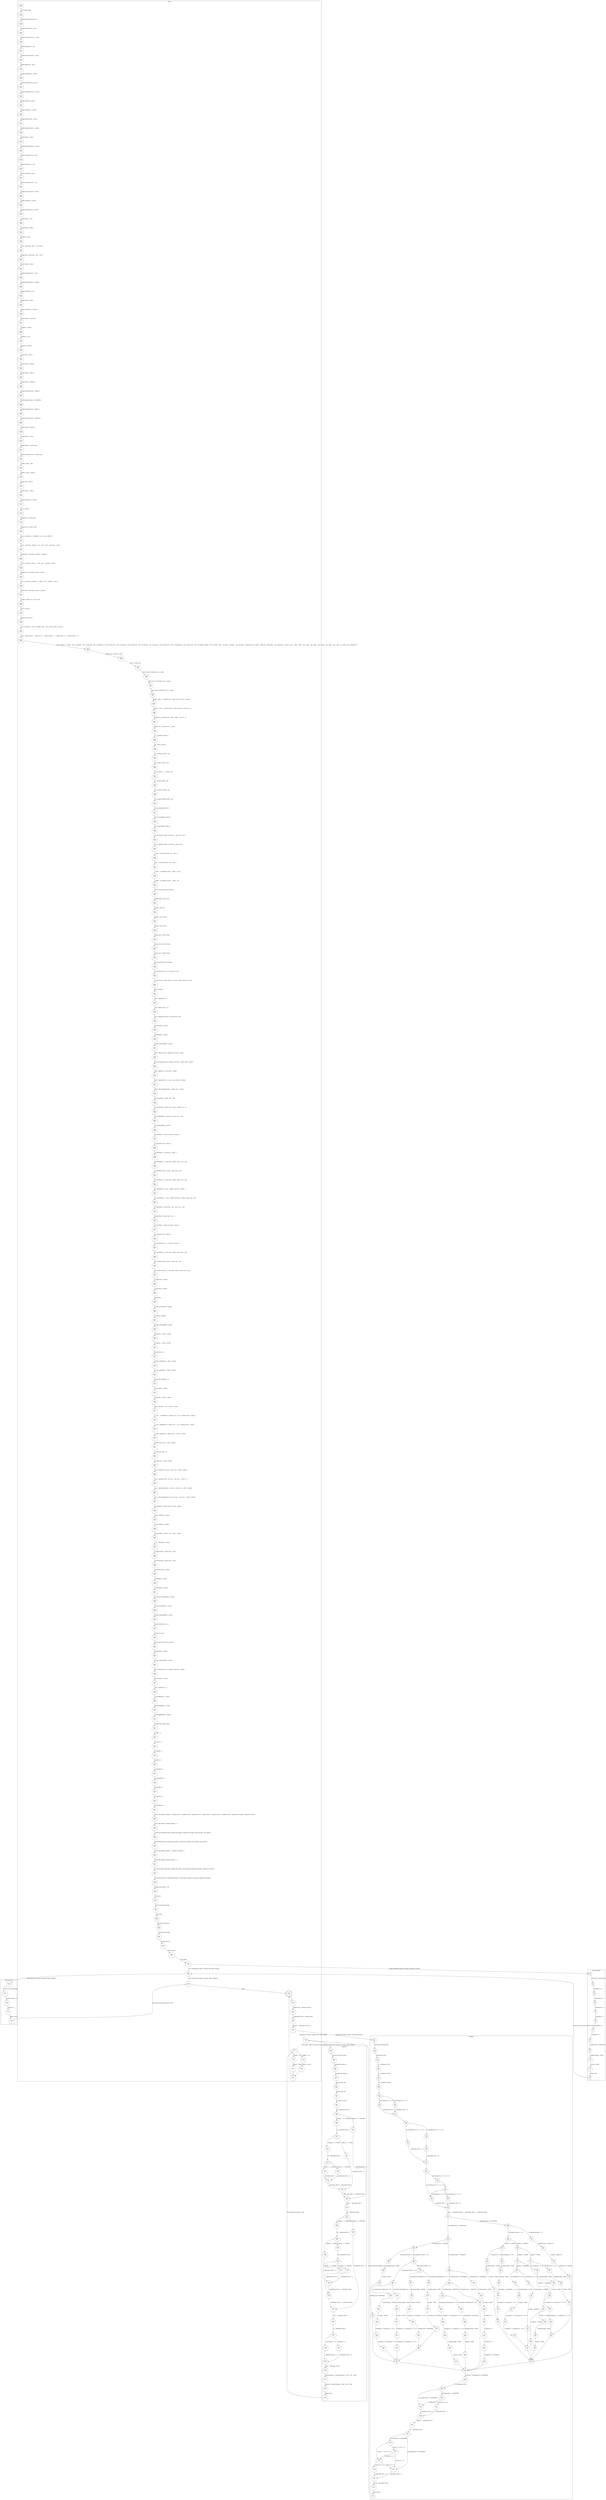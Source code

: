 digraph CFA {
200 [shape="circle" label="N200\n230"]
223 [shape="circle" label="N223\n229"]
224 [shape="circle" label="N224\n228"]
225 [shape="circle" label="N225\n227"]
226 [shape="circle" label="N226\n226"]
227 [shape="circle" label="N227\n225"]
228 [shape="circle" label="N228\n224"]
229 [shape="circle" label="N229\n223"]
230 [shape="circle" label="N230\n222"]
231 [shape="circle" label="N231\n221"]
232 [shape="circle" label="N232\n220"]
233 [shape="circle" label="N233\n219"]
234 [shape="circle" label="N234\n218"]
235 [shape="circle" label="N235\n217"]
236 [shape="circle" label="N236\n216"]
237 [shape="circle" label="N237\n215"]
238 [shape="circle" label="N238\n214"]
239 [shape="circle" label="N239\n213"]
240 [shape="circle" label="N240\n212"]
241 [shape="circle" label="N241\n211"]
242 [shape="circle" label="N242\n210"]
243 [shape="circle" label="N243\n209"]
244 [shape="circle" label="N244\n208"]
245 [shape="circle" label="N245\n207"]
246 [shape="circle" label="N246\n206"]
247 [shape="circle" label="N247\n205"]
248 [shape="circle" label="N248\n204"]
249 [shape="circle" label="N249\n203"]
250 [shape="circle" label="N250\n202"]
251 [shape="circle" label="N251\n201"]
252 [shape="circle" label="N252\n200"]
253 [shape="circle" label="N253\n199"]
254 [shape="circle" label="N254\n198"]
255 [shape="circle" label="N255\n197"]
256 [shape="circle" label="N256\n196"]
257 [shape="circle" label="N257\n195"]
258 [shape="circle" label="N258\n194"]
259 [shape="circle" label="N259\n193"]
260 [shape="circle" label="N260\n192"]
261 [shape="circle" label="N261\n191"]
262 [shape="circle" label="N262\n190"]
263 [shape="circle" label="N263\n189"]
264 [shape="circle" label="N264\n188"]
265 [shape="circle" label="N265\n187"]
266 [shape="circle" label="N266\n186"]
267 [shape="circle" label="N267\n185"]
268 [shape="circle" label="N268\n184"]
269 [shape="circle" label="N269\n183"]
270 [shape="circle" label="N270\n182"]
271 [shape="circle" label="N271\n181"]
272 [shape="circle" label="N272\n180"]
273 [shape="circle" label="N273\n179"]
274 [shape="circle" label="N274\n178"]
275 [shape="circle" label="N275\n177"]
276 [shape="circle" label="N276\n176"]
277 [shape="circle" label="N277\n175"]
278 [shape="circle" label="N278\n174"]
279 [shape="circle" label="N279\n173"]
280 [shape="circle" label="N280\n172"]
281 [shape="circle" label="N281\n171"]
282 [shape="circle" label="N282\n170"]
283 [shape="circle" label="N283\n169"]
284 [shape="circle" label="N284\n168"]
285 [shape="circle" label="N285\n167"]
286 [shape="circle" label="N286\n166"]
287 [shape="circle" label="N287\n165"]
288 [shape="circle" label="N288\n164"]
289 [shape="circle" label="N289\n163"]
290 [shape="circle" label="N290\n162"]
291 [shape="circle" label="N291\n161"]
292 [shape="circle" label="N292\n160"]
293 [shape="circle" label="N293\n159"]
294 [shape="circle" label="N294\n158"]
295 [shape="circle" label="N295\n157"]
296 [shape="circle" label="N296\n156"]
297 [shape="circle" label="N297\n155"]
298 [shape="circle" label="N298\n154"]
299 [shape="circle" label="N299\n153"]
300 [shape="circle" label="N300\n152"]
301 [shape="circle" label="N301\n151"]
302 [shape="circle" label="N302\n150"]
303 [shape="circle" label="N303\n149"]
304 [shape="circle" label="N304\n148"]
305 [shape="circle" label="N305\n147"]
306 [shape="circle" label="N306\n146"]
307 [shape="circle" label="N307\n145"]
308 [shape="circle" label="N308\n144"]
309 [shape="circle" label="N309\n143"]
310 [shape="circle" label="N310\n142"]
311 [shape="circle" label="N311\n141"]
312 [shape="circle" label="N312\n140"]
313 [shape="circle" label="N313\n139"]
314 [shape="circle" label="N314\n138"]
315 [shape="circle" label="N315\n137"]
316 [shape="circle" label="N316\n136"]
317 [shape="circle" label="N317\n135"]
318 [shape="circle" label="N318\n134"]
319 [shape="circle" label="N319\n133"]
320 [shape="circle" label="N320\n132"]
321 [shape="circle" label="N321\n131"]
322 [shape="circle" label="N322\n130"]
323 [shape="circle" label="N323\n129"]
324 [shape="circle" label="N324\n128"]
325 [shape="circle" label="N325\n127"]
326 [shape="circle" label="N326\n126"]
327 [shape="circle" label="N327\n125"]
328 [shape="circle" label="N328\n124"]
329 [shape="circle" label="N329\n123"]
330 [shape="circle" label="N330\n122"]
331 [shape="circle" label="N331\n121"]
332 [shape="circle" label="N332\n120"]
333 [shape="circle" label="N333\n119"]
334 [shape="circle" label="N334\n118"]
335 [shape="circle" label="N335\n117"]
336 [shape="circle" label="N336\n116"]
337 [shape="circle" label="N337\n115"]
338 [shape="circle" label="N338\n114"]
339 [shape="circle" label="N339\n113"]
340 [shape="circle" label="N340\n112"]
341 [shape="circle" label="N341\n111"]
342 [shape="circle" label="N342\n110"]
343 [shape="circle" label="N343\n109"]
344 [shape="circle" label="N344\n108"]
345 [shape="circle" label="N345\n107"]
346 [shape="circle" label="N346\n106"]
347 [shape="circle" label="N347\n105"]
348 [shape="circle" label="N348\n104"]
349 [shape="circle" label="N349\n103"]
350 [shape="circle" label="N350\n102"]
351 [shape="circle" label="N351\n101"]
352 [shape="circle" label="N352\n100"]
353 [shape="circle" label="N353\n99"]
354 [shape="circle" label="N354\n98"]
355 [shape="circle" label="N355\n97"]
356 [shape="circle" label="N356\n96"]
357 [shape="circle" label="N357\n95"]
358 [shape="circle" label="N358\n94"]
359 [shape="circle" label="N359\n93"]
360 [shape="circle" label="N360\n92"]
361 [shape="circle" label="N361\n91"]
362 [shape="circle" label="N362\n90"]
363 [shape="circle" label="N363\n89"]
364 [shape="circle" label="N364\n88"]
365 [shape="circle" label="N365\n87"]
366 [shape="circle" label="N366\n86"]
367 [shape="circle" label="N367\n85"]
368 [shape="circle" label="N368\n84"]
369 [shape="circle" label="N369\n83"]
370 [shape="circle" label="N370\n82"]
371 [shape="circle" label="N371\n81"]
372 [shape="circle" label="N372\n80"]
373 [shape="circle" label="N373\n79"]
374 [shape="circle" label="N374\n78"]
375 [shape="circle" label="N375\n77"]
376 [shape="circle" label="N376\n76"]
377 [shape="circle" label="N377\n75"]
378 [shape="circle" label="N378\n74"]
379 [shape="circle" label="N379\n73"]
380 [shape="circle" label="N380\n72"]
381 [shape="circle" label="N381\n71"]
382 [shape="circle" label="N382\n70"]
383 [shape="circle" label="N383\n69"]
384 [shape="circle" label="N384\n68"]
385 [shape="circle" label="N385\n67"]
386 [shape="circle" label="N386\n66"]
387 [shape="circle" label="N387\n65"]
388 [shape="circle" label="N388\n64"]
389 [shape="circle" label="N389\n63"]
390 [shape="circle" label="N390\n62"]
391 [shape="circle" label="N391\n61"]
392 [shape="circle" label="N392\n60"]
393 [shape="circle" label="N393\n59"]
394 [shape="circle" label="N394\n58"]
395 [shape="circle" label="N395\n57"]
396 [shape="circle" label="N396\n56"]
397 [shape="circle" label="N397\n55"]
398 [shape="circle" label="N398\n54"]
399 [shape="circle" label="N399\n53"]
400 [shape="circle" label="N400\n52"]
401 [shape="circle" label="N401\n51"]
402 [shape="circle" label="N402\n50"]
403 [shape="circle" label="N403\n49"]
404 [shape="circle" label="N404\n48"]
405 [shape="circle" label="N405\n47"]
406 [shape="circle" label="N406\n46"]
407 [shape="circle" label="N407\n45"]
408 [shape="circle" label="N408\n44"]
409 [shape="circle" label="N409\n43"]
410 [shape="circle" label="N410\n42"]
411 [shape="circle" label="N411\n41"]
412 [shape="circle" label="N412\n40"]
413 [shape="circle" label="N413\n39"]
414 [shape="circle" label="N414\n38"]
415 [shape="circle" label="N415\n37"]
416 [shape="circle" label="N416\n36"]
417 [shape="circle" label="N417\n35"]
418 [shape="circle" label="N418\n34"]
419 [shape="circle" label="N419\n33"]
420 [shape="circle" label="N420\n32"]
421 [shape="circle" label="N421\n31"]
422 [shape="circle" label="N422\n30"]
423 [shape="circle" label="N423\n29"]
424 [shape="circle" label="N424\n28"]
425 [shape="circle" label="N425\n27"]
426 [shape="circle" label="N426\n26"]
427 [shape="circle" label="N427\n25"]
428 [shape="circle" label="N428\n24"]
429 [shape="circle" label="N429\n23"]
430 [shape="circle" label="N430\n22"]
431 [shape="circle" label="N431\n21"]
201 [shape="circle" label="N201\n20"]
202 [shape="circle" label="N202\n19"]
203 [shape="circle" label="N203\n18"]
204 [shape="circle" label="N204\n17"]
205 [shape="circle" label="N205\n16"]
206 [shape="circle" label="N206\n15"]
207 [shape="circle" label="N207\n14"]
1 [shape="circle" label="N1\n11"]
2 [shape="circle" label="N2\n10"]
3 [shape="circle" label="N3\n9"]
4 [shape="circle" label="N4\n8"]
5 [shape="circle" label="N5\n7"]
6 [shape="circle" label="N6\n6"]
7 [shape="circle" label="N7\n5"]
8 [shape="circle" label="N8\n4"]
9 [shape="circle" label="N9\n3"]
10 [shape="circle" label="N10\n2"]
11 [shape="circle" label="N11\n1"]
0 [shape="circle" label="N0\n0"]
208 [shape="circle" label="N208\n13"]
154 [shape="circle" label="N154\n4"]
155 [shape="circle" label="N155\n3"]
156 [shape="circle" label="N156\n2"]
157 [shape="circle" label="N157\n1"]
153 [shape="circle" label="N153\n0"]
209 [shape="circle" label="N209\n12"]
210 [shape="doublecircle" label="N210\n11"]
211 [shape="circle" label="N211\n10"]
213 [shape="circle" label="N213\n9"]
214 [shape="circle" label="N214\n8"]
215 [shape="circle" label="N215\n7"]
13 [shape="circle" label="N13\n132"]
14 [shape="circle" label="N14\n131"]
15 [shape="circle" label="N15\n130"]
16 [shape="circle" label="N16\n129"]
17 [shape="circle" label="N17\n128"]
18 [shape="circle" label="N18\n127"]
19 [shape="diamond" label="N19\n126"]
20 [shape="circle" label="N20\n125"]
22 [shape="circle" label="N22\n123"]
26 [shape="diamond" label="N26\n122"]
24 [shape="circle" label="N24\n121"]
27 [shape="circle" label="N27\n118"]
32 [shape="diamond" label="N32\n117"]
29 [shape="circle" label="N29\n114"]
33 [shape="circle" label="N33\n112"]
34 [shape="diamond" label="N34\n111"]
37 [shape="diamond" label="N37\n110"]
86 [shape="diamond" label="N86\n109"]
119 [shape="diamond" label="N119\n108"]
126 [shape="circle" label="N126\n107"]
35 [shape="circle" label="N35\n16"]
138 [shape="circle" label="N138\n15"]
139 [shape="diamond" label="N139\n14"]
142 [shape="circle" label="N142\n12"]
143 [shape="circle" label="N143\n10"]
144 [shape="circle" label="N144\n9"]
145 [shape="diamond" label="N145\n8"]
147 [shape="circle" label="N147\n3"]
151 [shape="circle" label="N151\n2"]
152 [shape="circle" label="N152\n1"]
12 [shape="circle" label="N12\n0"]
216 [shape="circle" label="N216\n6"]
159 [shape="circle" label="N159\n40"]
160 [shape="circle" label="N160\n39"]
161 [shape="circle" label="N161\n38"]
162 [shape="circle" label="N162\n37"]
163 [shape="circle" label="N163\n36"]
164 [shape="circle" label="N164\n35"]
165 [shape="circle" label="N165\n34"]
166 [shape="diamond" label="N166\n33"]
168 [shape="circle" label="N168\n32"]
170 [shape="diamond" label="N170\n31"]
172 [shape="circle" label="N172\n30"]
174 [shape="diamond" label="N174\n29"]
176 [shape="circle" label="N176\n28"]
177 [shape="circle" label="N177\n26"]
173 [shape="circle" label="N173\n24"]
169 [shape="circle" label="N169\n22"]
178 [shape="circle" label="N178\n21"]
179 [shape="diamond" label="N179\n20"]
181 [shape="circle" label="N181\n19"]
183 [shape="diamond" label="N183\n18"]
185 [shape="circle" label="N185\n17"]
187 [shape="diamond" label="N187\n16"]
189 [shape="circle" label="N189\n15"]
190 [shape="circle" label="N190\n13"]
186 [shape="circle" label="N186\n11"]
182 [shape="circle" label="N182\n9"]
191 [shape="circle" label="N191\n8"]
192 [shape="diamond" label="N192\n7"]
194 [shape="circle" label="N194\n6"]
195 [shape="circle" label="N195\n4"]
196 [shape="circle" label="N196\n3"]
197 [shape="circle" label="N197\n2"]
198 [shape="circle" label="N198\n1"]
158 [shape="circle" label="N158\n0"]
217 [shape="diamond" label="N217\n5"]
219 [shape="circle" label="N219\n4"]
221 [shape="circle" label="N221\n3"]
218 [shape="circle" label="N218\n0"]
220 [shape="circle" label="N220\n2"]
222 [shape="circle" label="N222\n1"]
193 [shape="circle" label="N193\n5"]
188 [shape="circle" label="N188\n14"]
184 [shape="circle" label="N184\n12"]
180 [shape="circle" label="N180\n10"]
175 [shape="circle" label="N175\n27"]
171 [shape="circle" label="N171\n25"]
167 [shape="circle" label="N167\n23"]
146 [shape="diamond" label="N146\n7"]
149 [shape="diamond" label="N149\n5"]
148 [shape="circle" label="N148\n4"]
150 [shape="diamond" label="N150\n6"]
140 [shape="diamond" label="N140\n13"]
141 [shape="circle" label="N141\n11"]
127 [shape="diamond" label="N127\n106"]
130 [shape="circle" label="N130\n105"]
135 [shape="circle" label="N135\n104"]
136 [shape="circle" label="N136\n103"]
137 [shape="circle" label="N137\n102"]
129 [shape="circle" label="N129\n101"]
131 [shape="circle" label="N131\n100"]
132 [shape="circle" label="N132\n99"]
133 [shape="circle" label="N133\n98"]
134 [shape="circle" label="N134\n97"]
118 [shape="circle" label="N118\n96"]
120 [shape="circle" label="N120\n95"]
121 [shape="circle" label="N121\n94"]
122 [shape="circle" label="N122\n93"]
123 [shape="circle" label="N123\n92"]
124 [shape="circle" label="N124\n91"]
125 [shape="circle" label="N125\n90"]
85 [shape="diamond" label="N85\n89"]
89 [shape="diamond" label="N89\n88"]
95 [shape="diamond" label="N95\n87"]
108 [shape="circle" label="N108\n86"]
113 [shape="circle" label="N113\n85"]
114 [shape="circle" label="N114\n84"]
115 [shape="circle" label="N115\n83"]
116 [shape="circle" label="N116\n82"]
87 [shape="circle" label="N87\n61"]
107 [shape="circle" label="N107\n81"]
109 [shape="circle" label="N109\n80"]
110 [shape="circle" label="N110\n79"]
111 [shape="circle" label="N111\n78"]
112 [shape="circle" label="N112\n77"]
94 [shape="diamond" label="N94\n76"]
98 [shape="circle" label="N98\n75"]
103 [shape="circle" label="N103\n74"]
104 [shape="circle" label="N104\n73"]
105 [shape="circle" label="N105\n72"]
96 [shape="circle" label="N96\n66"]
97 [shape="circle" label="N97\n71"]
99 [shape="circle" label="N99\n70"]
100 [shape="circle" label="N100\n69"]
101 [shape="circle" label="N101\n68"]
102 [shape="circle" label="N102\n67"]
88 [shape="circle" label="N88\n65"]
90 [shape="circle" label="N90\n64"]
91 [shape="circle" label="N91\n63"]
92 [shape="circle" label="N92\n62"]
36 [shape="diamond" label="N36\n60"]
40 [shape="diamond" label="N40\n59"]
46 [shape="diamond" label="N46\n58"]
58 [shape="diamond" label="N58\n57"]
70 [shape="diamond" label="N70\n56"]
80 [shape="circle" label="N80\n55"]
38 [shape="circle" label="N38\n17"]
81 [shape="circle" label="N81\n54"]
82 [shape="circle" label="N82\n53"]
83 [shape="circle" label="N83\n52"]
69 [shape="diamond" label="N69\n51"]
73 [shape="circle" label="N73\n50"]
76 [shape="circle" label="N76\n49"]
77 [shape="circle" label="N77\n48"]
78 [shape="circle" label="N78\n47"]
79 [shape="circle" label="N79\n46"]
71 [shape="circle" label="N71\n42"]
72 [shape="circle" label="N72\n45"]
74 [shape="circle" label="N74\n44"]
75 [shape="circle" label="N75\n43"]
57 [shape="diamond" label="N57\n41"]
61 [shape="circle" label="N61\n40"]
64 [shape="circle" label="N64\n39"]
65 [shape="circle" label="N65\n38"]
66 [shape="circle" label="N66\n37"]
67 [shape="circle" label="N67\n36"]
59 [shape="circle" label="N59\n32"]
60 [shape="circle" label="N60\n35"]
62 [shape="circle" label="N62\n34"]
63 [shape="circle" label="N63\n33"]
45 [shape="diamond" label="N45\n31"]
49 [shape="circle" label="N49\n30"]
52 [shape="circle" label="N52\n29"]
53 [shape="circle" label="N53\n28"]
54 [shape="circle" label="N54\n27"]
55 [shape="circle" label="N55\n26"]
47 [shape="circle" label="N47\n22"]
48 [shape="circle" label="N48\n25"]
50 [shape="circle" label="N50\n24"]
51 [shape="circle" label="N51\n23"]
39 [shape="circle" label="N39\n21"]
41 [shape="circle" label="N41\n20"]
42 [shape="circle" label="N42\n19"]
43 [shape="circle" label="N43\n18"]
31 [shape="circle" label="N31\n116"]
28 [shape="diamond" label="N28\n115"]
30 [shape="circle" label="N30\n113"]
23 [shape="circle" label="N23\n120"]
25 [shape="circle" label="N25\n119"]
21 [shape="circle" label="N21\n124"]
node [shape="circle"]
subgraph cluster_initial_monitor {
label="initial_monitor()"
154 -> 155 [label="Function start dummy edge"]
155 -> 156 [label="smonitor.balance = 0;"]
156 -> 157 [label="*balance = 0;"]
157 -> 153 [label="default return"]}
subgraph cluster_initial_vending {
label="initial_vending()"
1 -> 2 [label="Function start dummy edge"]
2 -> 3 [label="svending.t5 = 0;"]
3 -> 4 [label="svending.t10 = 0;"]
4 -> 5 [label="svending.t25 = 0;"]
5 -> 6 [label="svending.l5 = 0;"]
6 -> 7 [label="svending.l10 = 0;"]
7 -> 8 [label="svending.l25 = 0;"]
8 -> 9 [label="svending.state = ACCEPTING;"]
9 -> 10 [label="svending.change = NONE;"]
10 -> 11 [label="*change = NONE;"]
11 -> 0 [label="default return"]}
subgraph cluster_main {
label="main()"
200 -> 223 [label="INIT GLOBAL VARS"]
223 -> 224 [label="typedef unsigned long int size_t;"]
224 -> 225 [label="typedef unsigned char __u_char;"]
225 -> 226 [label="typedef unsigned short int __u_short;"]
226 -> 227 [label="typedef unsigned int __u_int;"]
227 -> 228 [label="typedef unsigned long int __u_long;"]
228 -> 229 [label="typedef signed char __int8_t;"]
229 -> 230 [label="typedef unsigned char __uint8_t;"]
230 -> 231 [label="typedef signed short int __int16_t;"]
231 -> 232 [label="typedef unsigned short int __uint16_t;"]
232 -> 233 [label="typedef signed int __int32_t;"]
233 -> 234 [label="typedef unsigned int __uint32_t;"]
234 -> 235 [label="typedef signed long int __int64_t;"]
235 -> 236 [label="typedef unsigned long int __uint64_t;"]
236 -> 237 [label="typedef long int __quad_t;"]
237 -> 238 [label="typedef unsigned long int __u_quad_t;"]
238 -> 239 [label="typedef unsigned long int __dev_t;"]
239 -> 240 [label="typedef unsigned int __uid_t;"]
240 -> 241 [label="typedef unsigned int __gid_t;"]
241 -> 242 [label="typedef unsigned long int __ino_t;"]
242 -> 243 [label="typedef unsigned long int __ino64_t;"]
243 -> 244 [label="typedef unsigned int __mode_t;"]
244 -> 245 [label="typedef unsigned long int __nlink_t;"]
245 -> 246 [label="typedef long int __off_t;"]
246 -> 247 [label="typedef long int __off64_t;"]
247 -> 248 [label="typedef int __pid_t;"]
248 -> 249 [label="struct __anon_type___fsid_t {   int __val[2]; } ;"]
249 -> 250 [label="typedef struct __anon_type___fsid_t __fsid_t;"]
250 -> 251 [label="typedef long int __clock_t;"]
251 -> 252 [label="typedef unsigned long int __rlim_t;"]
252 -> 253 [label="typedef unsigned long int __rlim64_t;"]
253 -> 254 [label="typedef unsigned int __id_t;"]
254 -> 255 [label="typedef long int __time_t;"]
255 -> 256 [label="typedef unsigned int __useconds_t;"]
256 -> 257 [label="typedef long int __suseconds_t;"]
257 -> 258 [label="typedef int __daddr_t;"]
258 -> 259 [label="typedef int __key_t;"]
259 -> 260 [label="typedef int __clockid_t;"]
260 -> 261 [label="typedef void *__timer_t;"]
261 -> 262 [label="typedef long int __blksize_t;"]
262 -> 263 [label="typedef long int __blkcnt_t;"]
263 -> 264 [label="typedef long int __blkcnt64_t;"]
264 -> 265 [label="typedef unsigned long int __fsblkcnt_t;"]
265 -> 266 [label="typedef unsigned long int __fsblkcnt64_t;"]
266 -> 267 [label="typedef unsigned long int __fsfilcnt_t;"]
267 -> 268 [label="typedef unsigned long int __fsfilcnt64_t;"]
268 -> 269 [label="typedef long int __fsword_t;"]
269 -> 270 [label="typedef long int __ssize_t;"]
270 -> 271 [label="typedef long int __syscall_slong_t;"]
271 -> 272 [label="typedef unsigned long int __syscall_ulong_t;"]
272 -> 273 [label="typedef __off64_t __loff_t;"]
273 -> 274 [label="typedef __quad_t *__qaddr_t;"]
274 -> 275 [label="typedef char *__caddr_t;"]
275 -> 276 [label="typedef long int __intptr_t;"]
276 -> 277 [label="typedef unsigned int __socklen_t;"]
277 -> 278 [label="struct _IO_FILE ;"]
278 -> 279 [label="typedef struct _IO_FILE FILE;"]
279 -> 280 [label="typedef struct _IO_FILE __FILE;"]
280 -> 281 [label="union __anon_type_0 {   unsigned int __wch;   char __wchb[4]; } ;"]
281 -> 282 [label="struct __anon_type___mbstate_t {   int __count;   union __anon_type_0 __value; } ;"]
282 -> 283 [label="typedef struct __anon_type___mbstate_t __mbstate_t;"]
283 -> 284 [label="struct __anon_type__G_fpos_t {   __off_t __pos;   __mbstate_t __state; } ;"]
284 -> 285 [label="typedef struct __anon_type__G_fpos_t _G_fpos_t;"]
285 -> 286 [label="struct __anon_type__G_fpos64_t {   __off64_t __pos;   __mbstate_t __state; } ;"]
286 -> 287 [label="typedef struct __anon_type__G_fpos_t _G_fpos64_t;"]
287 -> 288 [label="typedef __builtin_va_list __gnuc_va_list;"]
288 -> 289 [label="struct _IO_jump_t ;"]
289 -> 290 [label="typedef void _IO_lock_t;"]
290 -> 291 [label="struct _IO_marker {   struct _IO_marker *_next;   struct _IO_FILE *_sbuf;   int _pos; } ;"]
291 -> 292 [label="enum __codecvt_result {   __codecvt_ok = 0,   __codecvt_partial = 1,   __codecvt_error = 2,   __codecvt_noconv = 3 } ;"]
292 -> 293 [label="struct _IO_FILE {   int _flags;   char *_IO_read_ptr;   char *_IO_read_end;   char *_IO_read_base;   char *_IO_write_base;   char *_IO_write_ptr;   char *_IO_write_end;   char *_IO_buf_base;   char *_IO_buf_end;   char *_IO_save_base;   char *_IO_backup_base;   char *_IO_save_end;   struct _IO_marker *_markers;   struct _IO_FILE *_chain;   int _fileno;   int _flags2;   __off_t _old_offset;   unsigned short _cur_column;   signed char _vtable_offset;   char _shortbuf[1];   _IO_lock_t *_lock;   __off64_t _offset;   void *__pad1;   void *__pad2;   void *__pad3;   void *__pad4;   size_t __pad5;   int _mode;   char _unused2[40]; } ;"]
293 -> 294 [label="typedef struct _IO_FILE _IO_FILE;"]
294 -> 295 [label="struct _IO_FILE_plus ;"]
295 -> 296 [label="extern struct _IO_FILE_plus _IO_2_1_stdin_;"]
296 -> 297 [label="extern struct _IO_FILE_plus _IO_2_1_stdout_;"]
297 -> 298 [label="extern struct _IO_FILE_plus _IO_2_1_stderr_;"]
298 -> 299 [label="typedef __ssize_t  __io_read_fn(void *__cookie, char *__buf, size_t __nbytes);"]
299 -> 300 [label="typedef __ssize_t  __io_write_fn(void *__cookie, const char *__buf, size_t __n);"]
300 -> 301 [label="typedef int __io_seek_fn(void *__cookie, __off64_t *__pos, int __w);"]
301 -> 302 [label="typedef int __io_close_fn(void *__cookie);"]
302 -> 303 [label="int __underflow(_IO_FILE *);"]
303 -> 304 [label="int __uflow(_IO_FILE *);"]
304 -> 305 [label="int __overflow(_IO_FILE *, int);"]
305 -> 306 [label="int _IO_getc(_IO_FILE *__fp);"]
306 -> 307 [label="int _IO_putc(int __c, _IO_FILE *__fp);"]
307 -> 308 [label="int _IO_feof(_IO_FILE *__fp);"]
308 -> 309 [label="int _IO_ferror(_IO_FILE *__fp);"]
309 -> 310 [label="int _IO_peekc_locked(_IO_FILE *__fp);"]
310 -> 311 [label="void _IO_flockfile(_IO_FILE *);"]
311 -> 312 [label="void _IO_funlockfile(_IO_FILE *);"]
312 -> 313 [label="int _IO_ftrylockfile(_IO_FILE *);"]
313 -> 314 [label="int _IO_vfscanf(_IO_FILE *, const char *, __gnuc_va_list , int *);"]
314 -> 315 [label="int _IO_vfprintf(_IO_FILE *, const char *, __gnuc_va_list );"]
315 -> 316 [label="__ssize_t  _IO_padn(_IO_FILE *, int, __ssize_t );"]
316 -> 317 [label="size_t  _IO_sgetn(_IO_FILE *, void *, size_t );"]
317 -> 318 [label="__off64_t  _IO_seekoff(_IO_FILE *, __off64_t , int, int);"]
318 -> 319 [label="__off64_t  _IO_seekpos(_IO_FILE *, __off64_t , int);"]
319 -> 320 [label="void _IO_free_backup_area(_IO_FILE *);"]
320 -> 321 [label="typedef __gnuc_va_list va_list;"]
321 -> 322 [label="typedef __off_t off_t;"]
322 -> 323 [label="typedef __ssize_t ssize_t;"]
323 -> 324 [label="typedef _G_fpos_t fpos_t;"]
324 -> 325 [label="extern struct _IO_FILE *stdin;"]
325 -> 326 [label="extern struct _IO_FILE *stdout;"]
326 -> 327 [label="extern struct _IO_FILE *stderr;"]
327 -> 328 [label="int remove(const char *__filename);"]
328 -> 329 [label="int rename(const char *__old, const char *__new);"]
329 -> 330 [label="int renameat(int __oldfd, const char *__old, int __newfd, const char *__new);"]
330 -> 331 [label="FILE * tmpfile();"]
331 -> 332 [label="char * tmpnam(char *__s);"]
332 -> 333 [label="char * tmpnam_r(char *__s);"]
333 -> 334 [label="char * tempnam(const char *__dir, const char *__pfx);"]
334 -> 335 [label="int fclose(FILE *__stream);"]
335 -> 336 [label="int fflush(FILE *__stream);"]
336 -> 337 [label="int fflush_unlocked(FILE *__stream);"]
337 -> 338 [label="FILE * fopen(const char *__filename, const char *__modes);"]
338 -> 339 [label="FILE * freopen(const char *__filename, const char *__modes, FILE *__stream);"]
339 -> 340 [label="FILE * fdopen(int __fd, const char *__modes);"]
340 -> 341 [label="FILE * fmemopen(void *__s, size_t __len, const char *__modes);"]
341 -> 342 [label="FILE * open_memstream(char **__bufloc, size_t *__sizeloc);"]
342 -> 343 [label="void setbuf(FILE *__stream, char *__buf);"]
343 -> 344 [label="int setvbuf(FILE *__stream, char *__buf, int __modes, size_t __n);"]
344 -> 345 [label="void setbuffer(FILE *__stream, char *__buf, size_t __size);"]
345 -> 346 [label="void setlinebuf(FILE *__stream);"]
346 -> 347 [label="int fprintf(FILE *__stream, const char *__format, ...);"]
347 -> 348 [label="int printf(const char *__format, ...);"]
348 -> 349 [label="int sprintf(char *__s, const char *__format, ...);"]
349 -> 350 [label="int vfprintf(FILE *__s, const char *__format, __gnuc_va_list __arg);"]
350 -> 351 [label="int vprintf(const char *__format, __gnuc_va_list __arg);"]
351 -> 352 [label="int vsprintf(char *__s, const char *__format, __gnuc_va_list __arg);"]
352 -> 353 [label="int snprintf(char *__s, size_t __maxlen, const char *__format, ...);"]
353 -> 354 [label="int vsnprintf(char *__s, size_t __maxlen, const char *__format, __gnuc_va_list __arg);"]
354 -> 355 [label="int vdprintf(int __fd, const char *__fmt, __gnuc_va_list __arg);"]
355 -> 356 [label="int dprintf(int __fd, const char *__fmt, ...);"]
356 -> 357 [label="int fscanf(FILE *__stream, const char *__format, ...);"]
357 -> 358 [label="int scanf(const char *__format, ...);"]
358 -> 359 [label="int sscanf(const char *__s, const char *__format, ...);"]
359 -> 360 [label="int vfscanf(FILE *__s, const char *__format, __gnuc_va_list __arg);"]
360 -> 361 [label="int vscanf(const char *__format, __gnuc_va_list __arg);"]
361 -> 362 [label="int vsscanf(const char *__s, const char *__format, __gnuc_va_list __arg);"]
362 -> 363 [label="int fgetc(FILE *__stream);"]
363 -> 364 [label="int getc(FILE *__stream);"]
364 -> 365 [label="int getchar();"]
365 -> 366 [label="int getc_unlocked(FILE *__stream);"]
366 -> 367 [label="int getchar_unlocked();"]
367 -> 368 [label="int fgetc_unlocked(FILE *__stream);"]
368 -> 369 [label="int fputc(int __c, FILE *__stream);"]
369 -> 370 [label="int putc(int __c, FILE *__stream);"]
370 -> 371 [label="int putchar(int __c);"]
371 -> 372 [label="int fputc_unlocked(int __c, FILE *__stream);"]
372 -> 373 [label="int putc_unlocked(int __c, FILE *__stream);"]
373 -> 374 [label="int putchar_unlocked(int __c);"]
374 -> 375 [label="int getw(FILE *__stream);"]
375 -> 376 [label="int putw(int __w, FILE *__stream);"]
376 -> 377 [label="char * fgets(char *__s, int __n, FILE *__stream);"]
377 -> 378 [label="__ssize_t  __getdelim(char **__lineptr, size_t *__n, int __delimiter, FILE *__stream);"]
378 -> 379 [label="__ssize_t  getdelim(char **__lineptr, size_t *__n, int __delimiter, FILE *__stream);"]
379 -> 380 [label="__ssize_t  getline(char **__lineptr, size_t *__n, FILE *__stream);"]
380 -> 381 [label="int fputs(const char *__s, FILE *__stream);"]
381 -> 382 [label="int puts(const char *__s);"]
382 -> 383 [label="int ungetc(int __c, FILE *__stream);"]
383 -> 384 [label="size_t  fread(void *__ptr, size_t __size, size_t __n, FILE *__stream);"]
384 -> 385 [label="size_t  fwrite(const void *__ptr, size_t __size, size_t __n, FILE *__s);"]
385 -> 386 [label="size_t  fread_unlocked(void *__ptr, size_t __size, size_t __n, FILE *__stream);"]
386 -> 387 [label="size_t  fwrite_unlocked(const void *__ptr, size_t __size, size_t __n, FILE *__stream);"]
387 -> 388 [label="int fseek(FILE *__stream, long int __off, int __whence);"]
388 -> 389 [label="long int ftell(FILE *__stream);"]
389 -> 390 [label="void rewind(FILE *__stream);"]
390 -> 391 [label="int fseeko(FILE *__stream, __off_t __off, int __whence);"]
391 -> 392 [label="__off_t  ftello(FILE *__stream);"]
392 -> 393 [label="int fgetpos(FILE *__stream, fpos_t *__pos);"]
393 -> 394 [label="int fsetpos(FILE *__stream, fpos_t *__pos);"]
394 -> 395 [label="void clearerr(FILE *__stream);"]
395 -> 396 [label="int feof(FILE *__stream);"]
396 -> 397 [label="int ferror(FILE *__stream);"]
397 -> 398 [label="void clearerr_unlocked(FILE *__stream);"]
398 -> 399 [label="int feof_unlocked(FILE *__stream);"]
399 -> 400 [label="int ferror_unlocked(FILE *__stream);"]
400 -> 401 [label="void perror(const char *__s);"]
401 -> 402 [label="extern int sys_nerr;"]
402 -> 403 [label="extern const const char *sys_errlist[];"]
403 -> 404 [label="int fileno(FILE *__stream);"]
404 -> 405 [label="int fileno_unlocked(FILE *__stream);"]
405 -> 406 [label="FILE * popen(const char *__command, const char *__modes);"]
406 -> 407 [label="int pclose(FILE *__stream);"]
407 -> 408 [label="char * ctermid(char *__s);"]
408 -> 409 [label="void flockfile(FILE *__stream);"]
409 -> 410 [label="int ftrylockfile(FILE *__stream);"]
410 -> 411 [label="void funlockfile(FILE *__stream);"]
411 -> 412 [label="unsigned char nondet_uchar();"]
412 -> 413 [label="int BITS = 4;"]
413 -> 414 [label="int NONE = 0;"]
414 -> 415 [label="int NICKEL = 1;"]
415 -> 416 [label="int DIME = 2;"]
416 -> 417 [label="int QUARTER = 3;"]
417 -> 418 [label="int ACCEPTING = 0;"]
418 -> 419 [label="int CHANGE = 1;"]
419 -> 420 [label="int REFUND = 2;"]
420 -> 421 [label="int BEVERAGE = 3;"]
421 -> 422 [label="struct state_elements_vending {   unsigned char t5;   unsigned char t10;   unsigned char t25;   unsigned char l5;   unsigned char l10;   unsigned char l25;   unsigned char change;   unsigned char state; } ;"]
422 -> 423 [label="struct state_elements_vending svending = {  };"]
423 -> 424 [label="void initial_vending(_Bool clock, unsigned char deposit, unsigned char *change, _Bool *beverage, _Bool *enable);"]
424 -> 425 [label="void vending(_Bool clock, unsigned char deposit, unsigned char *change, _Bool *beverage, _Bool *enable);"]
425 -> 426 [label="struct state_elements_monitor {   unsigned char balance; } ;"]
426 -> 427 [label="struct state_elements_monitor smonitor = {  };"]
427 -> 428 [label="void initial_monitor(_Bool clock, unsigned char deposit, _Bool beverage, unsigned char change, unsigned char *balance);"]
428 -> 429 [label="void monitor(_Bool clock, unsigned char deposit, _Bool beverage, unsigned char change, unsigned char *balance);"]
429 -> 430 [label="unsigned char deposit = '\x0';"]
430 -> 431 [label="void main();"]
431 -> 201 [label="Function start dummy edge"]
201 -> 202 [label="_Bool clock;"]
202 -> 203 [label="unsigned char balance;"]
203 -> 204 [label="unsigned char change;"]
204 -> 205 [label="unsigned char nd;"]
205 -> 206 [label="_Bool beverage;"]
206 -> 207 [label="_Bool enable;"]
207 -> 208 [label="initial_vending(clock, deposit, &change, &beverage, &enable);" style="dotted" arrowhead="empty"]
208 -> 209 [label="initial_monitor(clock, deposit, beverage, change, &balance);" style="dotted" arrowhead="empty"]
209 -> 210 [label="while"]
210 -> 211 [label=""]
211 -> 213 [label="unsigned char __CPAchecker_TMP_0;"]
213 -> 214 [label="__CPAchecker_TMP_0 = nondet_uchar();"]
214 -> 215 [label="deposit = __CPAchecker_TMP_0 & 3;"]
215 -> 216 [label="vending(clock, deposit, &change, &beverage, &enable);" style="dotted" arrowhead="empty"]
216 -> 217 [label="monitor(clock, deposit, beverage, change, &balance);" style="dotted" arrowhead="empty"]
217 -> 220 [label="[enable == 0]"]
217 -> 219 [label="[!(enable == 0)]"]
219 -> 221 [label="deposit = nd & 3;"]
221 -> 218 [label=""]
218 -> 210 [label=""]
220 -> 222 [label="deposit = NONE;"]
222 -> 218 [label=""]}
subgraph cluster_monitor {
label="monitor()"
159 -> 160 [label="Function start dummy edge"]
160 -> 161 [label="unsigned char deposit__1;"]
161 -> 162 [label="unsigned char change__1;"]
162 -> 163 [label="unsigned char valD;"]
163 -> 164 [label="unsigned char valC;"]
164 -> 165 [label="unsigned char valB;"]
165 -> 166 [label="int __CPAchecker_TMP_0;"]
166 -> 167 [label="[deposit__1 == QUARTER]"]
166 -> 168 [label="[!(deposit__1 == QUARTER)]"]
168 -> 170 [label="int __CPAchecker_TMP_1;"]
170 -> 171 [label="[deposit__1 == DIME]"]
170 -> 172 [label="[!(deposit__1 == DIME)]"]
172 -> 174 [label="int __CPAchecker_TMP_2;"]
174 -> 175 [label="[deposit__1 == NICKEL]"]
174 -> 176 [label="[!(deposit__1 == NICKEL)]"]
176 -> 177 [label="__CPAchecker_TMP_2 = 0;"]
177 -> 173 [label="__CPAchecker_TMP_1 = __CPAchecker_TMP_2;"]
173 -> 169 [label="__CPAchecker_TMP_0 = __CPAchecker_TMP_1;"]
169 -> 178 [label="valD = __CPAchecker_TMP_0;"]
178 -> 179 [label="int __CPAchecker_TMP_3;"]
179 -> 180 [label="[change__1 == QUARTER]"]
179 -> 181 [label="[!(change__1 == QUARTER)]"]
181 -> 183 [label="int __CPAchecker_TMP_4;"]
183 -> 184 [label="[change__1 == DIME]"]
183 -> 185 [label="[!(change__1 == DIME)]"]
185 -> 187 [label="int __CPAchecker_TMP_5;"]
187 -> 188 [label="[change__1 == NICKEL]"]
187 -> 189 [label="[!(change__1 == NICKEL)]"]
189 -> 190 [label="__CPAchecker_TMP_5 = 0;"]
190 -> 186 [label="__CPAchecker_TMP_4 = __CPAchecker_TMP_5;"]
186 -> 182 [label="__CPAchecker_TMP_3 = __CPAchecker_TMP_4;"]
182 -> 191 [label="valC = __CPAchecker_TMP_3;"]
191 -> 192 [label="int __CPAchecker_TMP_6;"]
192 -> 193 [label="[beverage == 1]"]
192 -> 194 [label="[!(beverage == 1)]"]
194 -> 195 [label="__CPAchecker_TMP_6 = 0;"]
195 -> 196 [label="valB = __CPAchecker_TMP_6;"]
196 -> 197 [label="smonitor.balance = ((smonitor.balance) + valD) - (valC + valB);"]
197 -> 198 [label="*balance = ((smonitor.balance) + valD) - (valC + valB);"]
198 -> 158 [label="default return"]
193 -> 195 [label="__CPAchecker_TMP_6 = 5;"]
188 -> 190 [label="__CPAchecker_TMP_5 = 1;"]
184 -> 186 [label="__CPAchecker_TMP_4 = 2;"]
180 -> 182 [label="__CPAchecker_TMP_3 = 5;"]
175 -> 177 [label="__CPAchecker_TMP_2 = 1;"]
171 -> 173 [label="__CPAchecker_TMP_1 = 2;"]
167 -> 169 [label="__CPAchecker_TMP_0 = 5;"]}
subgraph cluster_vending {
label="vending()"
13 -> 14 [label="Function start dummy edge"]
14 -> 15 [label="unsigned char total;"]
15 -> 16 [label="int __CPAchecker_TMP_0;"]
16 -> 17 [label="int __CPAchecker_TMP_1;"]
17 -> 18 [label="int __CPAchecker_TMP_2;"]
18 -> 19 [label=""]
19 -> 21 [label="[((svending.l5) & 7) == 0]"]
19 -> 20 [label="[!(((svending.l5) & 7) == 0)]"]
20 -> 22 [label="__CPAchecker_TMP_0 = 1;"]
22 -> 26 [label=""]
26 -> 23 [label="[(((svending.l10) & 3) << 1) == 0]"]
26 -> 24 [label="[!((((svending.l10) & 3) << 1) == 0)]"]
24 -> 27 [label="__CPAchecker_TMP_1 = 1;"]
27 -> 32 [label=""]
32 -> 31 [label="[(((svending.l25) & 1) << 2) == 0]"]
32 -> 29 [label="[!((((svending.l25) & 1) << 2) == 0)]"]
29 -> 33 [label="__CPAchecker_TMP_2 = 1;"]
33 -> 34 [label="total = (__CPAchecker_TMP_0 + __CPAchecker_TMP_1) + __CPAchecker_TMP_2;"]
34 -> 36 [label="[(svending.state) == ACCEPTING]"]
34 -> 37 [label="[!((svending.state) == ACCEPTING)]"]
37 -> 85 [label="[(svending.state) == CHANGE]"]
37 -> 86 [label="[!((svending.state) == CHANGE)]"]
86 -> 118 [label="[(svending.state) == BEVERAGE]"]
86 -> 119 [label="[!((svending.state) == BEVERAGE)]"]
119 -> 127 [label="[(svending.state) == REFUND]"]
119 -> 126 [label="[!((svending.state) == REFUND)]"]
126 -> 35 [label=""]
35 -> 138 [label="*beverage = (svending.state) == BEVERAGE;"]
138 -> 139 [label="int __CPAchecker_TMP_3;"]
139 -> 140 [label="[(svending.state) == ACCEPTING]"]
139 -> 142 [label="[!((svending.state) == ACCEPTING)]"]
142 -> 143 [label="__CPAchecker_TMP_3 = 0;"]
143 -> 144 [label="*enable = __CPAchecker_TMP_3;"]
144 -> 145 [label="int __CPAchecker_TMP_4;"]
145 -> 146 [label="[(svending.state) == BEVERAGE]"]
145 -> 147 [label="[!((svending.state) == BEVERAGE)]"]
147 -> 151 [label="__CPAchecker_TMP_4 = 1;"]
151 -> 152 [label="assert(__CPAchecker_TMP_4);"]
152 -> 12 [label="default return"]
146 -> 150 [label="[((total >> 2) & 3) == 1]"]
146 -> 149 [label="[!(((total >> 2) & 3) == 1)]"]
149 -> 147 [label="[(total & 3) == 2]"]
149 -> 148 [label="[!((total & 3) == 2)]"]
148 -> 151 [label="__CPAchecker_TMP_4 = 0;"]
150 -> 147 [label="[(total & 3) == 1]"]
150 -> 149 [label="[!((total & 3) == 1)]"]
140 -> 141 [label="[(total & 15) < 5]"]
140 -> 142 [label="[!((total & 15) < 5)]"]
141 -> 143 [label="__CPAchecker_TMP_3 = 1;"]
127 -> 129 [label="[((unsigned int)(svending.l10)) > 0]"]
127 -> 130 [label="[!(((unsigned int)(svending.l10)) > 0)]"]
130 -> 135 [label="svending.state = ACCEPTING;"]
135 -> 136 [label="svending.change = NONE;"]
136 -> 137 [label="*change = NONE;"]
137 -> 35 [label=""]
129 -> 131 [label="svending.l10 = ((svending.l10) - 1) & 3;"]
131 -> 132 [label="svending.t10 = ((svending.t10) - 1) & 15;"]
132 -> 133 [label="svending.change = DIME;"]
133 -> 134 [label="*change = DIME;"]
134 -> 35 [label=""]
118 -> 120 [label="svending.change = NONE;"]
120 -> 121 [label="*change = NONE;"]
121 -> 122 [label="svending.l5 = 0;"]
122 -> 123 [label="svending.l10 = 0;"]
123 -> 124 [label="svending.l25 = 0;"]
124 -> 125 [label="svending.state = ACCEPTING;"]
125 -> 35 [label=""]
85 -> 88 [label="[((unsigned int)total) == 5]"]
85 -> 89 [label="[!(((unsigned int)total) == 5)]"]
89 -> 94 [label="[((unsigned int)total) == 6]"]
89 -> 95 [label="[!(((unsigned int)total) == 6)]"]
95 -> 107 [label="[((unsigned int)(svending.l10)) > 0]"]
95 -> 108 [label="[!(((unsigned int)(svending.l10)) > 0)]"]
108 -> 113 [label="svending.change = NICKEL;"]
113 -> 114 [label="*change = NICKEL;"]
114 -> 115 [label="svending.t5 = ((svending.t5) - 1) & 15;"]
115 -> 116 [label="svending.l5 = ((svending.l5) - 1) & 7;"]
116 -> 87 [label=""]
87 -> 35 [label=""]
107 -> 109 [label="svending.change = DIME;"]
109 -> 110 [label="*change = DIME;"]
110 -> 111 [label="svending.t10 = ((svending.t10) - 1) & 15;"]
111 -> 112 [label="svending.l10 = ((svending.l10) - 1) & 3;"]
112 -> 87 [label=""]
94 -> 97 [label="[((unsigned int)(svending.t5)) > 0]"]
94 -> 98 [label="[!(((unsigned int)(svending.t5)) > 0)]"]
98 -> 103 [label="svending.change = NONE;"]
103 -> 104 [label="*change = NONE;"]
104 -> 105 [label="svending.state = REFUND;"]
105 -> 96 [label=""]
96 -> 87 [label=""]
97 -> 99 [label="svending.change = NICKEL;"]
99 -> 100 [label="*change = NICKEL;"]
100 -> 101 [label="svending.t5 = ((svending.t5) - 1) & 15;"]
101 -> 102 [label="svending.state = BEVERAGE;"]
102 -> 96 [label=""]
88 -> 90 [label="svending.change = NONE;"]
90 -> 91 [label="*change = NONE;"]
91 -> 92 [label="svending.state = BEVERAGE;"]
92 -> 87 [label=""]
36 -> 39 [label="[((unsigned int)total) >= 5]"]
36 -> 40 [label="[!(((unsigned int)total) >= 5)]"]
40 -> 45 [label="[deposit == NICKEL]"]
40 -> 46 [label="[!(deposit == NICKEL)]"]
46 -> 57 [label="[deposit == DIME]"]
46 -> 58 [label="[!(deposit == DIME)]"]
58 -> 69 [label="[deposit == QUARTER]"]
58 -> 70 [label="[!(deposit == QUARTER)]"]
70 -> 81 [label="[deposit == NONE]"]
70 -> 80 [label="[!(deposit == NONE)]"]
80 -> 38 [label=""]
38 -> 35 [label=""]
81 -> 82 [label="svending.change = NONE;"]
82 -> 83 [label="*change = NONE;"]
83 -> 38 [label=""]
69 -> 72 [label="[(svending.t25) == 15]"]
69 -> 73 [label="[!((svending.t25) == 15)]"]
73 -> 76 [label="svending.change = NONE;"]
76 -> 77 [label="*change = NONE;"]
77 -> 78 [label="svending.t25 = ((svending.t25) + 1) & 15;"]
78 -> 79 [label="svending.l25 = ((svending.l25) + 1) & 1;"]
79 -> 71 [label=""]
71 -> 38 [label=""]
72 -> 74 [label="svending.change = QUARTER;"]
74 -> 75 [label="*change = QUARTER;"]
75 -> 71 [label=""]
57 -> 60 [label="[(svending.t10) == 15]"]
57 -> 61 [label="[!((svending.t10) == 15)]"]
61 -> 64 [label="svending.change = NONE;"]
64 -> 65 [label="*change = NONE;"]
65 -> 66 [label="svending.t10 = ((svending.t10) + 1) & 15;"]
66 -> 67 [label="svending.l10 = ((svending.l10) + 1) & 3;"]
67 -> 59 [label=""]
59 -> 38 [label=""]
60 -> 62 [label="svending.change = DIME;"]
62 -> 63 [label="*change = DIME;"]
63 -> 59 [label=""]
45 -> 48 [label="[(svending.t5) == 15]"]
45 -> 49 [label="[!((svending.t5) == 15)]"]
49 -> 52 [label="svending.change = NONE;"]
52 -> 53 [label="*change = NONE;"]
53 -> 54 [label="svending.t5 = ((svending.t5) + 1) & 15;"]
54 -> 55 [label="svending.l5 = ((svending.l5) + 1) & 7;"]
55 -> 47 [label=""]
47 -> 38 [label=""]
48 -> 50 [label="svending.change = NICKEL;"]
50 -> 51 [label="*change = NICKEL;"]
51 -> 47 [label=""]
39 -> 41 [label="svending.change = deposit & 3;"]
41 -> 42 [label="*change = deposit & 3;"]
42 -> 43 [label="svending.state = CHANGE;"]
43 -> 38 [label=""]
31 -> 28 [label=""]
28 -> 30 [label="[((svending.l25) & 1) == 0]"]
28 -> 29 [label="[!(((svending.l25) & 1) == 0)]"]
30 -> 33 [label="__CPAchecker_TMP_2 = 0;"]
23 -> 25 [label=""]
25 -> 27 [label="__CPAchecker_TMP_1 = 0;"]
21 -> 22 [label="__CPAchecker_TMP_0 = 0;"]}
207 -> 1 [label="initial_vending(clock, deposit, &change, &beverage, &enable)"]
0 -> 208 [label="Return edge from initial_vending to main"]
208 -> 154 [label="initial_monitor(clock, deposit, beverage, change, &balance)"]
153 -> 209 [label="Return edge from initial_monitor to main"]
215 -> 13 [label="vending(clock, deposit, &change, &beverage, &enable)"]
12 -> 216 [label="Return edge from vending to main"]
216 -> 159 [label="monitor(clock, deposit, beverage, change, &balance)"]
158 -> 217 [label="Return edge from monitor to main"]}